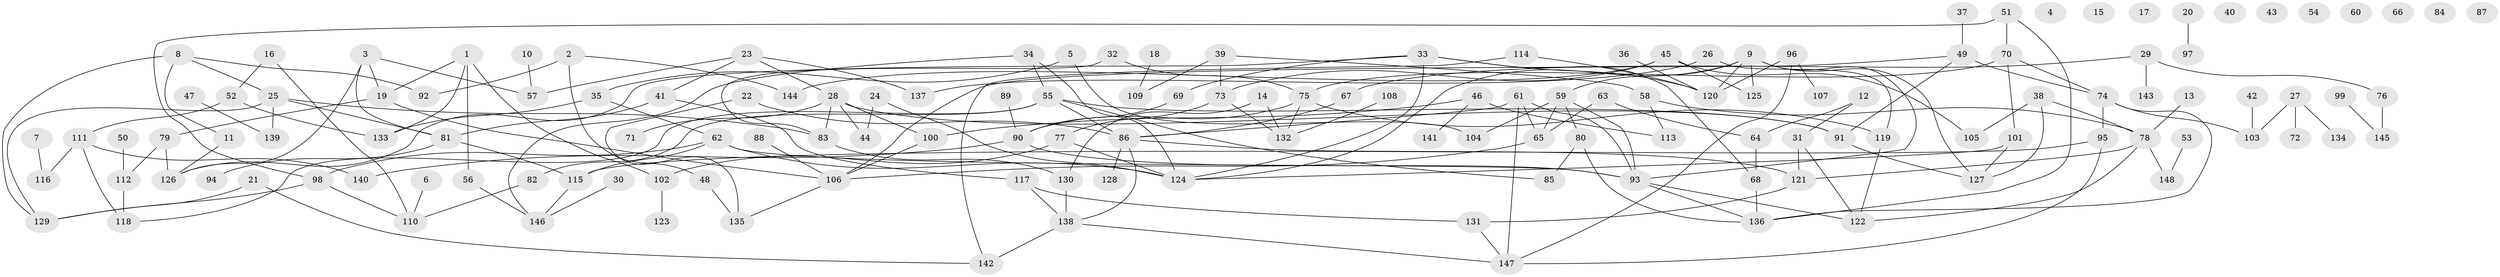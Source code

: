 // coarse degree distribution, {0: 0.13513513513513514, 1: 0.22972972972972974, 2: 0.10810810810810811, 4: 0.12162162162162163, 5: 0.1891891891891892, 3: 0.12162162162162163, 7: 0.02702702702702703, 6: 0.013513513513513514, 11: 0.02702702702702703, 13: 0.02702702702702703}
// Generated by graph-tools (version 1.1) at 2025/42/03/04/25 21:42:18]
// undirected, 148 vertices, 201 edges
graph export_dot {
graph [start="1"]
  node [color=gray90,style=filled];
  1;
  2;
  3;
  4;
  5;
  6;
  7;
  8;
  9;
  10;
  11;
  12;
  13;
  14;
  15;
  16;
  17;
  18;
  19;
  20;
  21;
  22;
  23;
  24;
  25;
  26;
  27;
  28;
  29;
  30;
  31;
  32;
  33;
  34;
  35;
  36;
  37;
  38;
  39;
  40;
  41;
  42;
  43;
  44;
  45;
  46;
  47;
  48;
  49;
  50;
  51;
  52;
  53;
  54;
  55;
  56;
  57;
  58;
  59;
  60;
  61;
  62;
  63;
  64;
  65;
  66;
  67;
  68;
  69;
  70;
  71;
  72;
  73;
  74;
  75;
  76;
  77;
  78;
  79;
  80;
  81;
  82;
  83;
  84;
  85;
  86;
  87;
  88;
  89;
  90;
  91;
  92;
  93;
  94;
  95;
  96;
  97;
  98;
  99;
  100;
  101;
  102;
  103;
  104;
  105;
  106;
  107;
  108;
  109;
  110;
  111;
  112;
  113;
  114;
  115;
  116;
  117;
  118;
  119;
  120;
  121;
  122;
  123;
  124;
  125;
  126;
  127;
  128;
  129;
  130;
  131;
  132;
  133;
  134;
  135;
  136;
  137;
  138;
  139;
  140;
  141;
  142;
  143;
  144;
  145;
  146;
  147;
  148;
  1 -- 19;
  1 -- 56;
  1 -- 102;
  1 -- 133;
  2 -- 48;
  2 -- 92;
  2 -- 144;
  3 -- 19;
  3 -- 57;
  3 -- 81;
  3 -- 126;
  5 -- 35;
  5 -- 104;
  6 -- 110;
  7 -- 116;
  8 -- 11;
  8 -- 25;
  8 -- 92;
  8 -- 129;
  9 -- 59;
  9 -- 93;
  9 -- 120;
  9 -- 124;
  9 -- 125;
  9 -- 127;
  10 -- 57;
  11 -- 126;
  12 -- 31;
  12 -- 64;
  13 -- 78;
  14 -- 130;
  14 -- 132;
  16 -- 52;
  16 -- 110;
  18 -- 109;
  19 -- 79;
  19 -- 106;
  20 -- 97;
  21 -- 129;
  21 -- 142;
  22 -- 86;
  22 -- 135;
  23 -- 28;
  23 -- 41;
  23 -- 57;
  23 -- 137;
  24 -- 44;
  24 -- 124;
  25 -- 81;
  25 -- 83;
  25 -- 129;
  25 -- 139;
  26 -- 119;
  26 -- 137;
  27 -- 72;
  27 -- 103;
  27 -- 134;
  28 -- 44;
  28 -- 71;
  28 -- 83;
  28 -- 91;
  28 -- 100;
  29 -- 67;
  29 -- 76;
  29 -- 143;
  30 -- 146;
  31 -- 121;
  31 -- 122;
  32 -- 75;
  32 -- 83;
  33 -- 68;
  33 -- 69;
  33 -- 120;
  33 -- 124;
  33 -- 126;
  34 -- 55;
  34 -- 124;
  34 -- 146;
  35 -- 62;
  35 -- 133;
  36 -- 120;
  37 -- 49;
  38 -- 78;
  38 -- 105;
  38 -- 127;
  39 -- 58;
  39 -- 73;
  39 -- 109;
  41 -- 81;
  41 -- 117;
  42 -- 103;
  45 -- 73;
  45 -- 105;
  45 -- 125;
  45 -- 144;
  46 -- 100;
  46 -- 113;
  46 -- 141;
  47 -- 139;
  48 -- 135;
  49 -- 74;
  49 -- 91;
  49 -- 106;
  50 -- 112;
  51 -- 70;
  51 -- 98;
  51 -- 136;
  52 -- 111;
  52 -- 133;
  53 -- 148;
  55 -- 82;
  55 -- 85;
  55 -- 86;
  55 -- 91;
  55 -- 118;
  56 -- 146;
  58 -- 78;
  58 -- 113;
  59 -- 65;
  59 -- 80;
  59 -- 93;
  59 -- 104;
  61 -- 65;
  61 -- 86;
  61 -- 93;
  61 -- 147;
  62 -- 93;
  62 -- 98;
  62 -- 115;
  62 -- 124;
  63 -- 64;
  63 -- 65;
  64 -- 68;
  65 -- 106;
  67 -- 86;
  68 -- 136;
  69 -- 90;
  70 -- 74;
  70 -- 75;
  70 -- 101;
  73 -- 77;
  73 -- 132;
  74 -- 95;
  74 -- 103;
  74 -- 136;
  75 -- 90;
  75 -- 119;
  75 -- 132;
  76 -- 145;
  77 -- 102;
  77 -- 124;
  78 -- 121;
  78 -- 122;
  78 -- 148;
  79 -- 112;
  79 -- 126;
  80 -- 85;
  80 -- 136;
  81 -- 94;
  81 -- 115;
  82 -- 110;
  83 -- 130;
  86 -- 121;
  86 -- 128;
  86 -- 138;
  88 -- 106;
  89 -- 90;
  90 -- 93;
  90 -- 140;
  91 -- 127;
  93 -- 122;
  93 -- 136;
  95 -- 115;
  95 -- 147;
  96 -- 107;
  96 -- 120;
  96 -- 147;
  98 -- 110;
  98 -- 129;
  99 -- 145;
  100 -- 106;
  101 -- 124;
  101 -- 127;
  102 -- 123;
  106 -- 135;
  108 -- 132;
  111 -- 116;
  111 -- 118;
  111 -- 140;
  112 -- 118;
  114 -- 120;
  114 -- 142;
  115 -- 146;
  117 -- 131;
  117 -- 138;
  119 -- 122;
  121 -- 131;
  130 -- 138;
  131 -- 147;
  138 -- 142;
  138 -- 147;
}
